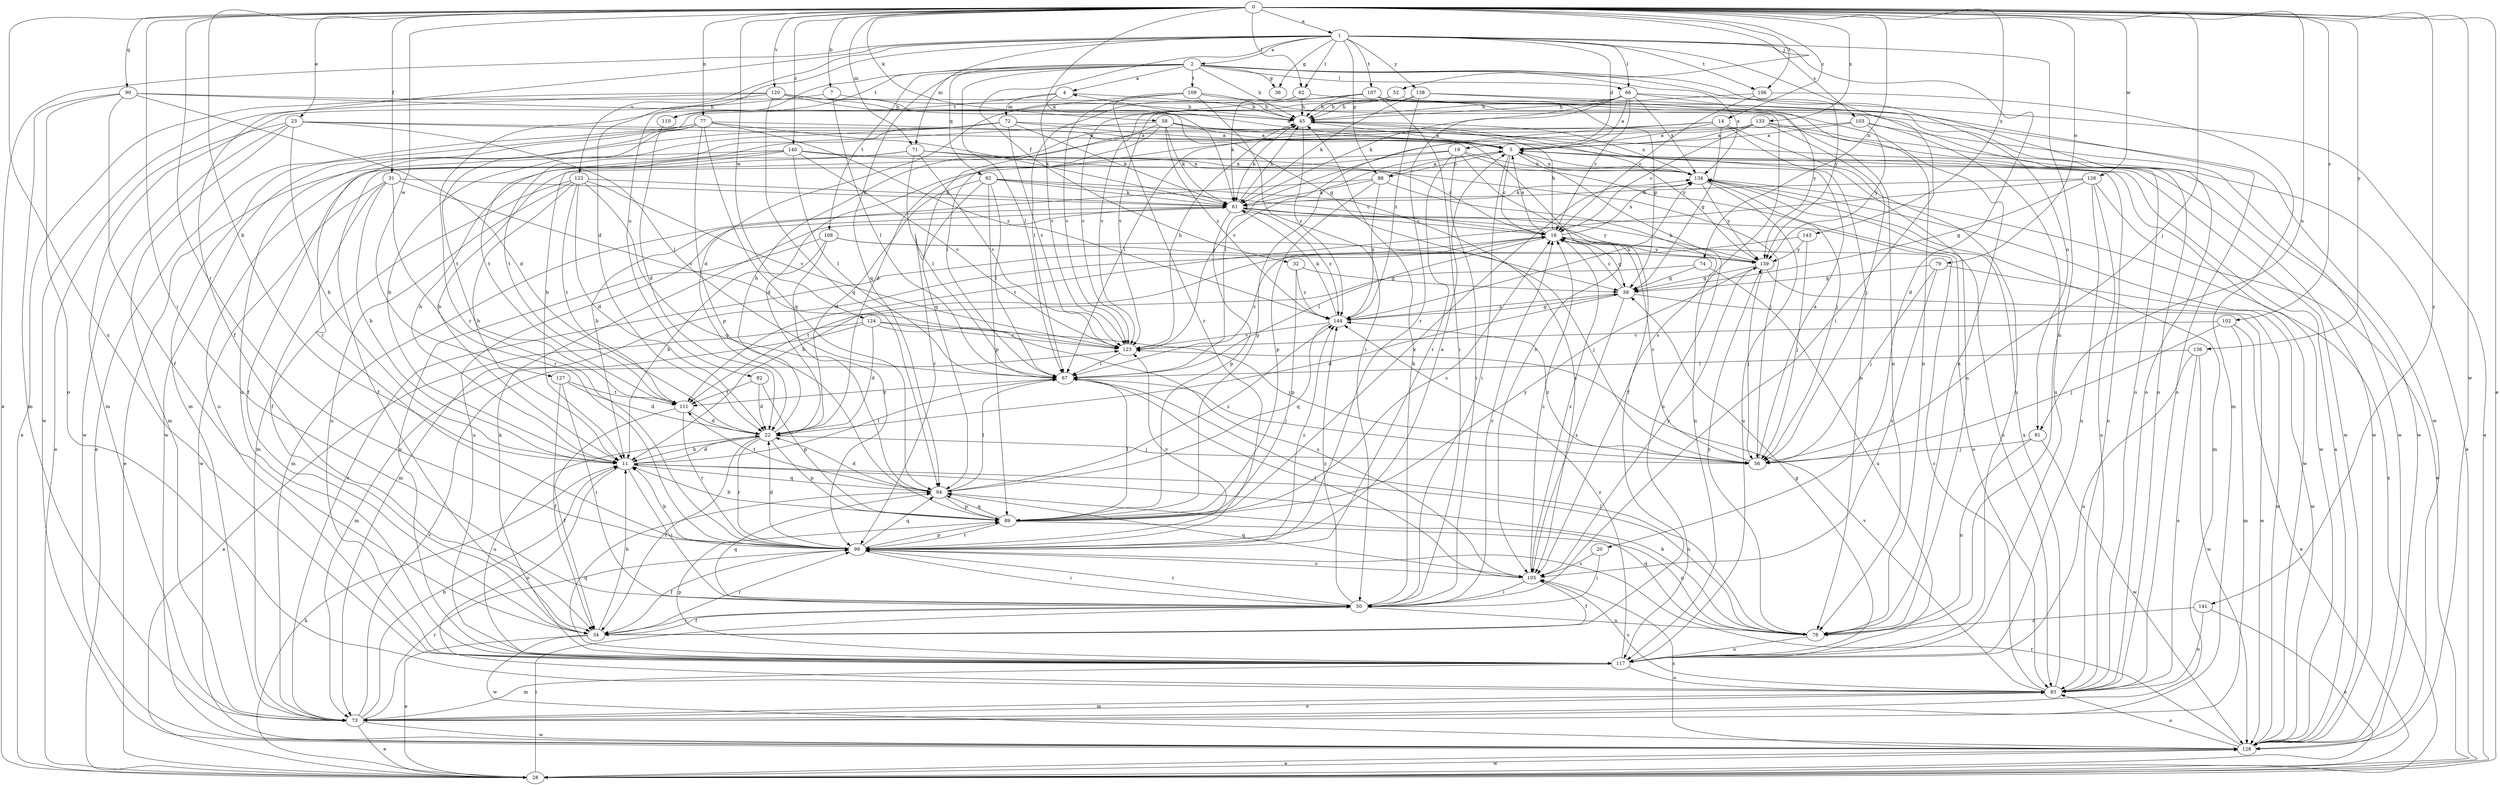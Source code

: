 strict digraph  {
0;
1;
2;
4;
5;
7;
11;
14;
16;
19;
20;
22;
23;
28;
31;
32;
34;
36;
39;
45;
50;
52;
56;
58;
61;
62;
66;
67;
71;
72;
73;
74;
77;
78;
79;
81;
82;
83;
88;
89;
90;
92;
94;
99;
102;
103;
105;
106;
107;
108;
109;
110;
111;
117;
120;
122;
123;
124;
126;
127;
128;
133;
134;
136;
138;
139;
140;
141;
143;
144;
0 -> 1  [label=a];
0 -> 7  [label=b];
0 -> 11  [label=b];
0 -> 14  [label=c];
0 -> 23  [label=e];
0 -> 28  [label=e];
0 -> 31  [label=f];
0 -> 50  [label=i];
0 -> 52  [label=j];
0 -> 56  [label=j];
0 -> 58  [label=k];
0 -> 61  [label=k];
0 -> 62  [label=l];
0 -> 71  [label=m];
0 -> 74  [label=n];
0 -> 77  [label=n];
0 -> 79  [label=o];
0 -> 81  [label=o];
0 -> 90  [label=q];
0 -> 99  [label=r];
0 -> 102  [label=s];
0 -> 106  [label=t];
0 -> 117  [label=u];
0 -> 120  [label=v];
0 -> 124  [label=w];
0 -> 126  [label=w];
0 -> 127  [label=w];
0 -> 128  [label=w];
0 -> 133  [label=x];
0 -> 136  [label=y];
0 -> 140  [label=z];
0 -> 141  [label=z];
0 -> 143  [label=z];
1 -> 2  [label=a];
1 -> 19  [label=d];
1 -> 20  [label=d];
1 -> 22  [label=d];
1 -> 28  [label=e];
1 -> 32  [label=f];
1 -> 34  [label=f];
1 -> 36  [label=g];
1 -> 50  [label=i];
1 -> 62  [label=l];
1 -> 66  [label=l];
1 -> 71  [label=m];
1 -> 78  [label=n];
1 -> 88  [label=p];
1 -> 103  [label=s];
1 -> 106  [label=t];
1 -> 107  [label=t];
1 -> 122  [label=v];
1 -> 138  [label=y];
2 -> 4  [label=a];
2 -> 36  [label=g];
2 -> 45  [label=h];
2 -> 66  [label=l];
2 -> 67  [label=l];
2 -> 81  [label=o];
2 -> 82  [label=o];
2 -> 92  [label=q];
2 -> 94  [label=q];
2 -> 108  [label=t];
2 -> 109  [label=t];
2 -> 110  [label=t];
2 -> 134  [label=x];
2 -> 139  [label=y];
4 -> 45  [label=h];
4 -> 72  [label=m];
4 -> 110  [label=t];
4 -> 123  [label=v];
5 -> 4  [label=a];
5 -> 16  [label=c];
5 -> 50  [label=i];
5 -> 83  [label=o];
5 -> 88  [label=p];
5 -> 89  [label=p];
5 -> 117  [label=u];
5 -> 128  [label=w];
5 -> 134  [label=x];
7 -> 45  [label=h];
7 -> 67  [label=l];
7 -> 73  [label=m];
11 -> 22  [label=d];
11 -> 50  [label=i];
11 -> 67  [label=l];
11 -> 78  [label=n];
11 -> 83  [label=o];
11 -> 94  [label=q];
14 -> 5  [label=a];
14 -> 39  [label=g];
14 -> 67  [label=l];
14 -> 78  [label=n];
14 -> 117  [label=u];
14 -> 123  [label=v];
16 -> 5  [label=a];
16 -> 39  [label=g];
16 -> 45  [label=h];
16 -> 67  [label=l];
16 -> 73  [label=m];
16 -> 105  [label=s];
16 -> 134  [label=x];
16 -> 139  [label=y];
19 -> 11  [label=b];
19 -> 22  [label=d];
19 -> 34  [label=f];
19 -> 50  [label=i];
19 -> 56  [label=j];
19 -> 99  [label=r];
19 -> 134  [label=x];
20 -> 50  [label=i];
20 -> 105  [label=s];
22 -> 11  [label=b];
22 -> 34  [label=f];
22 -> 45  [label=h];
22 -> 56  [label=j];
22 -> 89  [label=p];
22 -> 99  [label=r];
22 -> 117  [label=u];
23 -> 5  [label=a];
23 -> 11  [label=b];
23 -> 28  [label=e];
23 -> 67  [label=l];
23 -> 73  [label=m];
23 -> 105  [label=s];
23 -> 128  [label=w];
28 -> 11  [label=b];
28 -> 50  [label=i];
28 -> 128  [label=w];
28 -> 134  [label=x];
31 -> 11  [label=b];
31 -> 34  [label=f];
31 -> 61  [label=k];
31 -> 99  [label=r];
31 -> 123  [label=v];
31 -> 128  [label=w];
32 -> 39  [label=g];
32 -> 89  [label=p];
32 -> 144  [label=z];
34 -> 11  [label=b];
34 -> 28  [label=e];
34 -> 50  [label=i];
34 -> 99  [label=r];
34 -> 128  [label=w];
39 -> 16  [label=c];
39 -> 22  [label=d];
39 -> 105  [label=s];
39 -> 128  [label=w];
39 -> 144  [label=z];
45 -> 5  [label=a];
45 -> 61  [label=k];
45 -> 134  [label=x];
45 -> 139  [label=y];
45 -> 144  [label=z];
50 -> 16  [label=c];
50 -> 34  [label=f];
50 -> 45  [label=h];
50 -> 78  [label=n];
50 -> 94  [label=q];
50 -> 99  [label=r];
50 -> 144  [label=z];
52 -> 45  [label=h];
52 -> 83  [label=o];
52 -> 123  [label=v];
56 -> 5  [label=a];
56 -> 16  [label=c];
56 -> 144  [label=z];
58 -> 5  [label=a];
58 -> 61  [label=k];
58 -> 67  [label=l];
58 -> 78  [label=n];
58 -> 94  [label=q];
58 -> 111  [label=t];
58 -> 128  [label=w];
58 -> 144  [label=z];
61 -> 16  [label=c];
61 -> 45  [label=h];
61 -> 73  [label=m];
61 -> 83  [label=o];
61 -> 89  [label=p];
61 -> 117  [label=u];
61 -> 139  [label=y];
61 -> 144  [label=z];
62 -> 45  [label=h];
62 -> 61  [label=k];
62 -> 73  [label=m];
62 -> 83  [label=o];
66 -> 5  [label=a];
66 -> 16  [label=c];
66 -> 28  [label=e];
66 -> 45  [label=h];
66 -> 61  [label=k];
66 -> 78  [label=n];
66 -> 99  [label=r];
66 -> 123  [label=v];
66 -> 134  [label=x];
67 -> 16  [label=c];
67 -> 56  [label=j];
67 -> 111  [label=t];
71 -> 16  [label=c];
71 -> 34  [label=f];
71 -> 67  [label=l];
71 -> 117  [label=u];
71 -> 123  [label=v];
71 -> 134  [label=x];
72 -> 5  [label=a];
72 -> 11  [label=b];
72 -> 61  [label=k];
72 -> 111  [label=t];
72 -> 117  [label=u];
72 -> 123  [label=v];
72 -> 128  [label=w];
73 -> 11  [label=b];
73 -> 16  [label=c];
73 -> 28  [label=e];
73 -> 83  [label=o];
73 -> 99  [label=r];
73 -> 123  [label=v];
73 -> 128  [label=w];
74 -> 39  [label=g];
74 -> 111  [label=t];
74 -> 117  [label=u];
77 -> 5  [label=a];
77 -> 28  [label=e];
77 -> 61  [label=k];
77 -> 89  [label=p];
77 -> 94  [label=q];
77 -> 99  [label=r];
77 -> 111  [label=t];
77 -> 128  [label=w];
77 -> 144  [label=z];
78 -> 11  [label=b];
78 -> 67  [label=l];
78 -> 94  [label=q];
78 -> 117  [label=u];
78 -> 139  [label=y];
79 -> 39  [label=g];
79 -> 56  [label=j];
79 -> 105  [label=s];
79 -> 128  [label=w];
81 -> 56  [label=j];
81 -> 78  [label=n];
81 -> 128  [label=w];
82 -> 22  [label=d];
82 -> 89  [label=p];
82 -> 111  [label=t];
83 -> 16  [label=c];
83 -> 73  [label=m];
83 -> 105  [label=s];
83 -> 123  [label=v];
83 -> 134  [label=x];
88 -> 5  [label=a];
88 -> 11  [label=b];
88 -> 61  [label=k];
88 -> 89  [label=p];
88 -> 117  [label=u];
88 -> 144  [label=z];
89 -> 11  [label=b];
89 -> 16  [label=c];
89 -> 67  [label=l];
89 -> 78  [label=n];
89 -> 94  [label=q];
89 -> 99  [label=r];
89 -> 134  [label=x];
89 -> 139  [label=y];
90 -> 22  [label=d];
90 -> 34  [label=f];
90 -> 45  [label=h];
90 -> 73  [label=m];
90 -> 83  [label=o];
90 -> 128  [label=w];
92 -> 16  [label=c];
92 -> 22  [label=d];
92 -> 61  [label=k];
92 -> 67  [label=l];
92 -> 89  [label=p];
92 -> 99  [label=r];
92 -> 105  [label=s];
94 -> 22  [label=d];
94 -> 67  [label=l];
94 -> 89  [label=p];
94 -> 111  [label=t];
94 -> 144  [label=z];
99 -> 5  [label=a];
99 -> 11  [label=b];
99 -> 22  [label=d];
99 -> 34  [label=f];
99 -> 50  [label=i];
99 -> 89  [label=p];
99 -> 94  [label=q];
99 -> 105  [label=s];
99 -> 123  [label=v];
99 -> 144  [label=z];
102 -> 28  [label=e];
102 -> 56  [label=j];
102 -> 73  [label=m];
102 -> 123  [label=v];
103 -> 5  [label=a];
103 -> 11  [label=b];
103 -> 117  [label=u];
103 -> 128  [label=w];
103 -> 139  [label=y];
105 -> 16  [label=c];
105 -> 34  [label=f];
105 -> 50  [label=i];
105 -> 67  [label=l];
105 -> 94  [label=q];
105 -> 139  [label=y];
106 -> 16  [label=c];
106 -> 45  [label=h];
106 -> 73  [label=m];
107 -> 39  [label=g];
107 -> 45  [label=h];
107 -> 50  [label=i];
107 -> 67  [label=l];
107 -> 83  [label=o];
107 -> 123  [label=v];
107 -> 139  [label=y];
108 -> 11  [label=b];
108 -> 56  [label=j];
108 -> 99  [label=r];
108 -> 117  [label=u];
108 -> 139  [label=y];
109 -> 22  [label=d];
109 -> 45  [label=h];
109 -> 50  [label=i];
109 -> 78  [label=n];
109 -> 99  [label=r];
109 -> 123  [label=v];
110 -> 22  [label=d];
111 -> 22  [label=d];
111 -> 34  [label=f];
111 -> 99  [label=r];
117 -> 39  [label=g];
117 -> 61  [label=k];
117 -> 73  [label=m];
117 -> 83  [label=o];
117 -> 89  [label=p];
117 -> 94  [label=q];
117 -> 144  [label=z];
120 -> 28  [label=e];
120 -> 39  [label=g];
120 -> 45  [label=h];
120 -> 94  [label=q];
120 -> 99  [label=r];
120 -> 105  [label=s];
120 -> 128  [label=w];
122 -> 11  [label=b];
122 -> 22  [label=d];
122 -> 61  [label=k];
122 -> 73  [label=m];
122 -> 94  [label=q];
122 -> 111  [label=t];
122 -> 117  [label=u];
122 -> 123  [label=v];
123 -> 45  [label=h];
123 -> 67  [label=l];
124 -> 22  [label=d];
124 -> 28  [label=e];
124 -> 56  [label=j];
124 -> 73  [label=m];
124 -> 105  [label=s];
124 -> 123  [label=v];
126 -> 28  [label=e];
126 -> 39  [label=g];
126 -> 61  [label=k];
126 -> 83  [label=o];
126 -> 111  [label=t];
126 -> 117  [label=u];
127 -> 22  [label=d];
127 -> 34  [label=f];
127 -> 50  [label=i];
127 -> 111  [label=t];
128 -> 5  [label=a];
128 -> 28  [label=e];
128 -> 83  [label=o];
128 -> 99  [label=r];
128 -> 105  [label=s];
133 -> 5  [label=a];
133 -> 16  [label=c];
133 -> 22  [label=d];
133 -> 28  [label=e];
133 -> 56  [label=j];
133 -> 67  [label=l];
133 -> 128  [label=w];
134 -> 61  [label=k];
134 -> 73  [label=m];
134 -> 83  [label=o];
134 -> 117  [label=u];
134 -> 128  [label=w];
134 -> 139  [label=y];
136 -> 67  [label=l];
136 -> 83  [label=o];
136 -> 117  [label=u];
136 -> 128  [label=w];
138 -> 45  [label=h];
138 -> 61  [label=k];
138 -> 78  [label=n];
138 -> 83  [label=o];
138 -> 144  [label=z];
139 -> 39  [label=g];
139 -> 56  [label=j];
139 -> 61  [label=k];
139 -> 128  [label=w];
140 -> 11  [label=b];
140 -> 28  [label=e];
140 -> 34  [label=f];
140 -> 56  [label=j];
140 -> 67  [label=l];
140 -> 123  [label=v];
140 -> 134  [label=x];
141 -> 28  [label=e];
141 -> 78  [label=n];
141 -> 83  [label=o];
143 -> 11  [label=b];
143 -> 56  [label=j];
143 -> 139  [label=y];
144 -> 39  [label=g];
144 -> 61  [label=k];
144 -> 94  [label=q];
144 -> 123  [label=v];
144 -> 134  [label=x];
}
